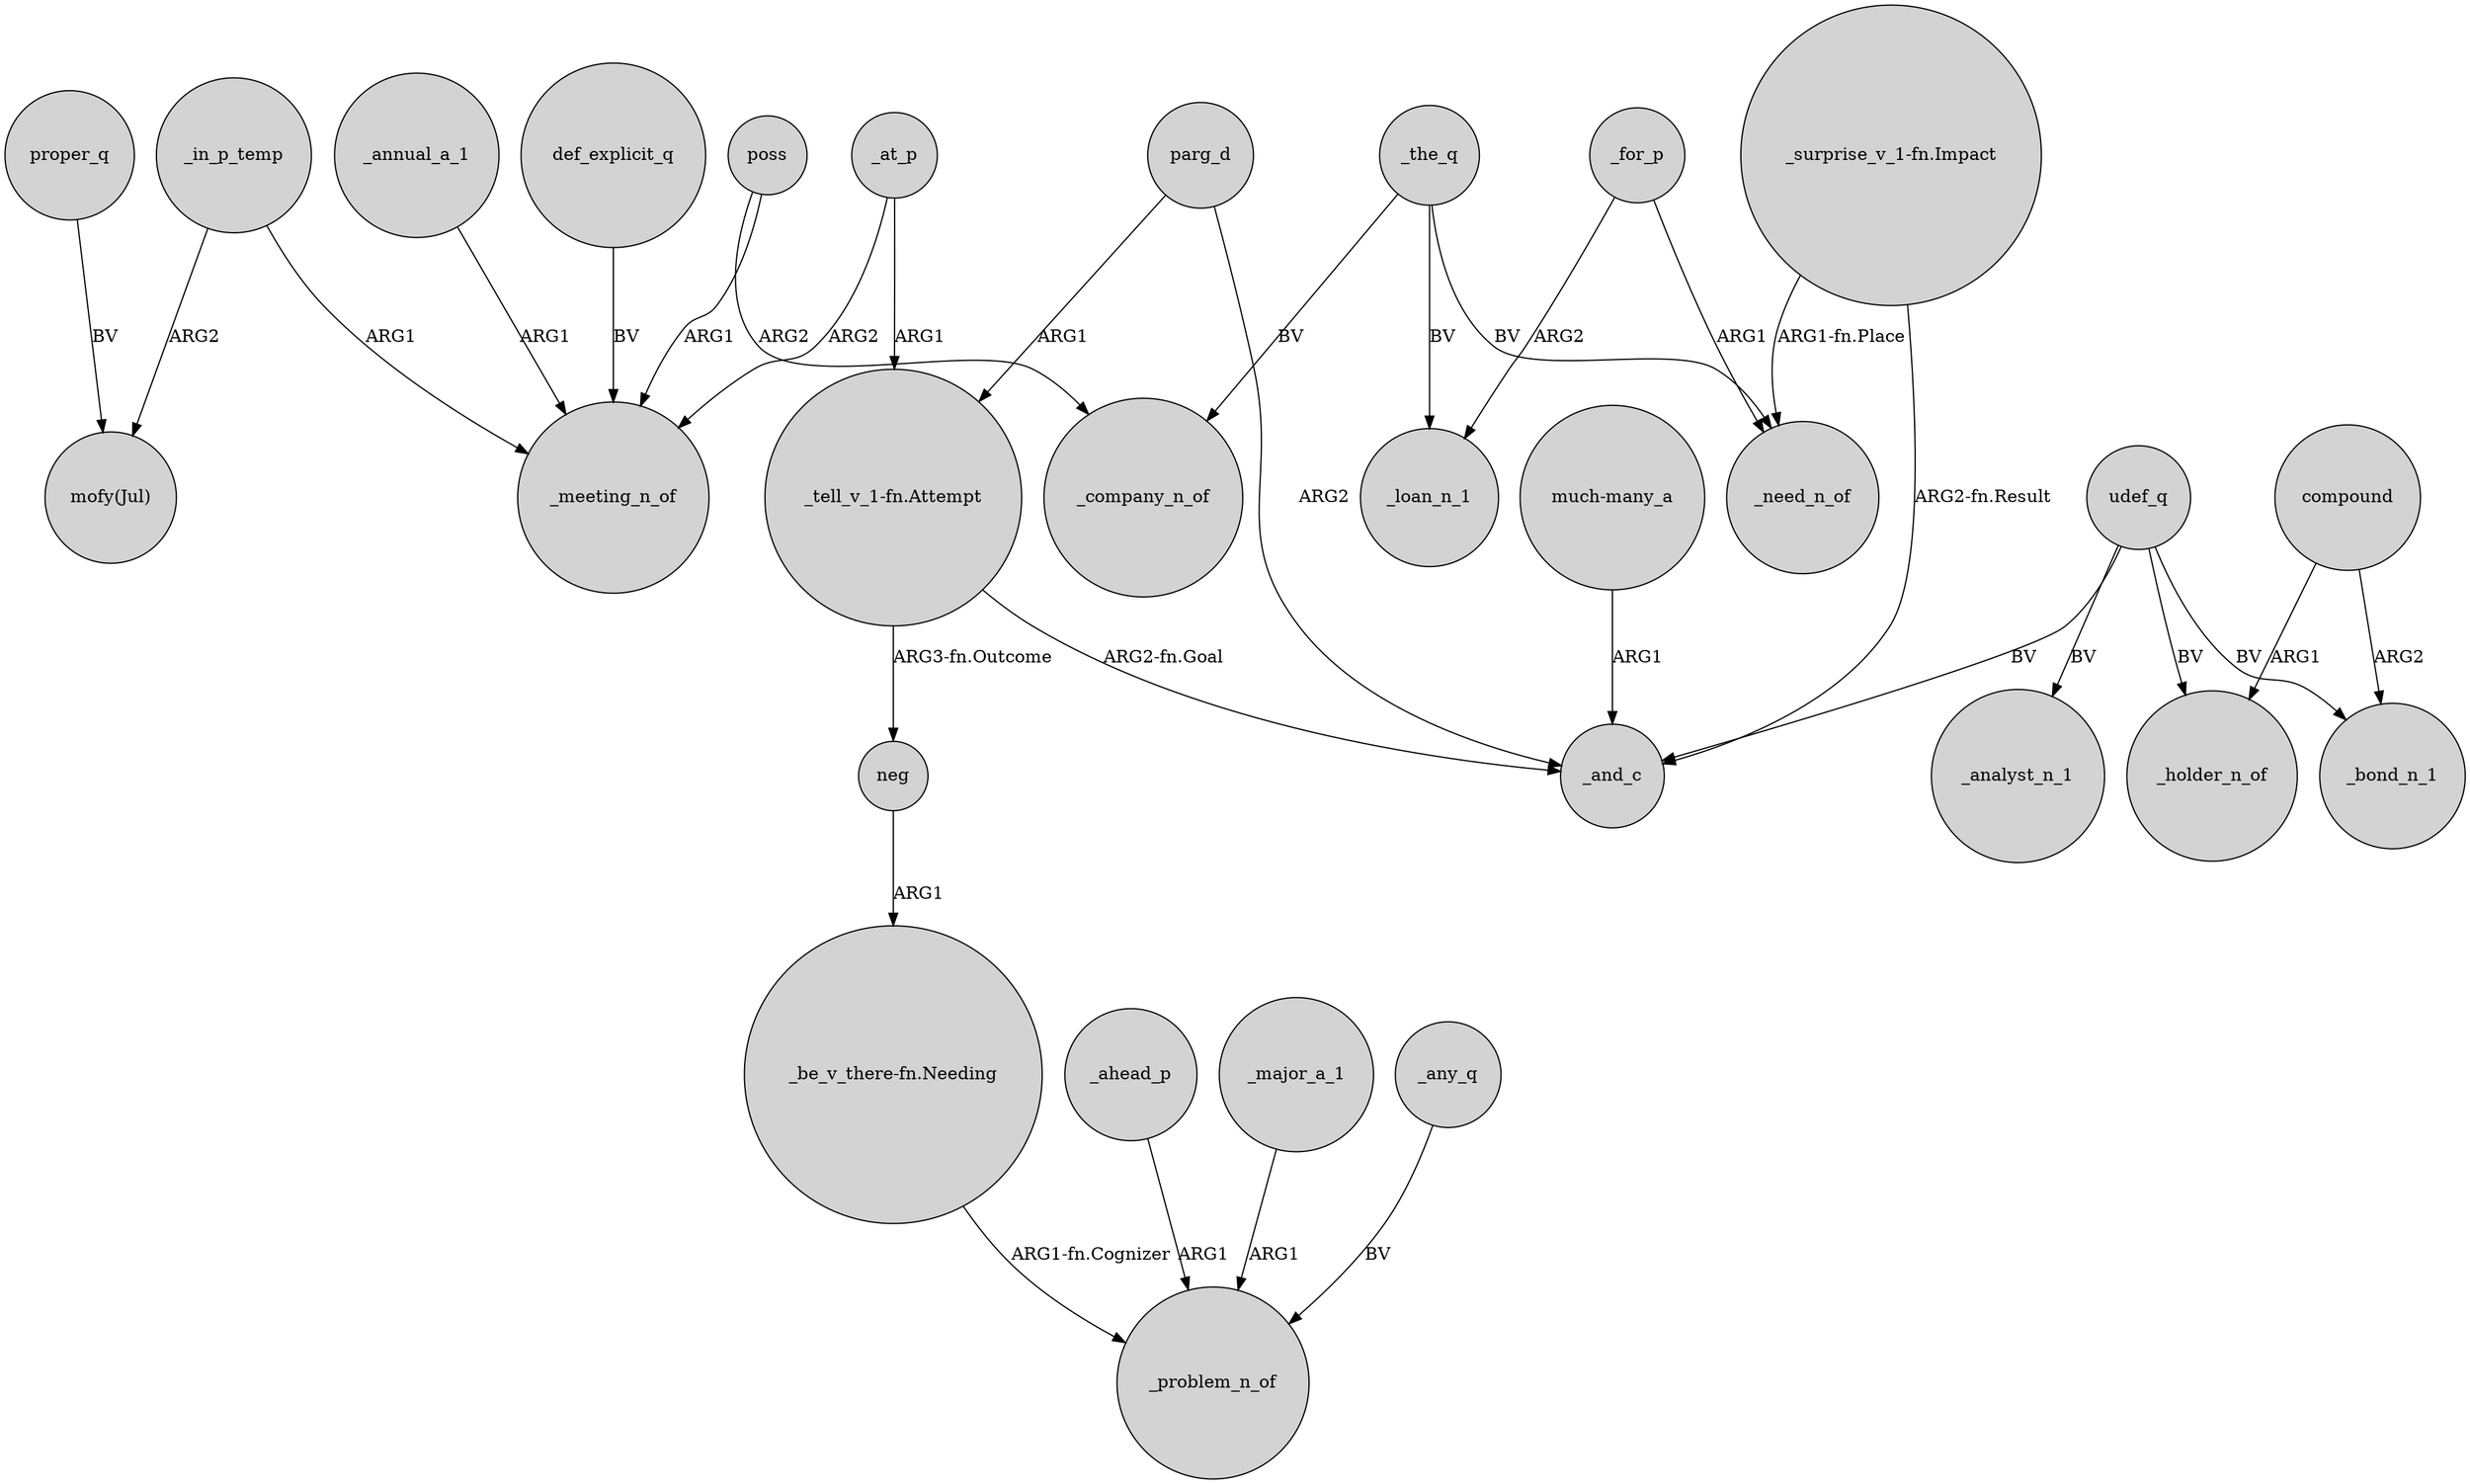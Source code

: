 digraph {
	node [shape=circle style=filled]
	_in_p_temp -> "mofy(Jul)" [label=ARG2]
	compound -> _holder_n_of [label=ARG1]
	udef_q -> _bond_n_1 [label=BV]
	udef_q -> _analyst_n_1 [label=BV]
	"much-many_a" -> _and_c [label=ARG1]
	"_be_v_there-fn.Needing" -> _problem_n_of [label="ARG1-fn.Cognizer"]
	"_tell_v_1-fn.Attempt" -> _and_c [label="ARG2-fn.Goal"]
	poss -> _meeting_n_of [label=ARG1]
	compound -> _bond_n_1 [label=ARG2]
	udef_q -> _and_c [label=BV]
	_the_q -> _loan_n_1 [label=BV]
	_for_p -> _need_n_of [label=ARG1]
	poss -> _company_n_of [label=ARG2]
	_ahead_p -> _problem_n_of [label=ARG1]
	udef_q -> _holder_n_of [label=BV]
	_at_p -> "_tell_v_1-fn.Attempt" [label=ARG1]
	"_tell_v_1-fn.Attempt" -> neg [label="ARG3-fn.Outcome"]
	neg -> "_be_v_there-fn.Needing" [label=ARG1]
	_for_p -> _loan_n_1 [label=ARG2]
	parg_d -> _and_c [label=ARG2]
	_the_q -> _need_n_of [label=BV]
	"_surprise_v_1-fn.Impact" -> _and_c [label="ARG2-fn.Result"]
	_major_a_1 -> _problem_n_of [label=ARG1]
	proper_q -> "mofy(Jul)" [label=BV]
	parg_d -> "_tell_v_1-fn.Attempt" [label=ARG1]
	_annual_a_1 -> _meeting_n_of [label=ARG1]
	_at_p -> _meeting_n_of [label=ARG2]
	"_surprise_v_1-fn.Impact" -> _need_n_of [label="ARG1-fn.Place"]
	_the_q -> _company_n_of [label=BV]
	_in_p_temp -> _meeting_n_of [label=ARG1]
	_any_q -> _problem_n_of [label=BV]
	def_explicit_q -> _meeting_n_of [label=BV]
}
